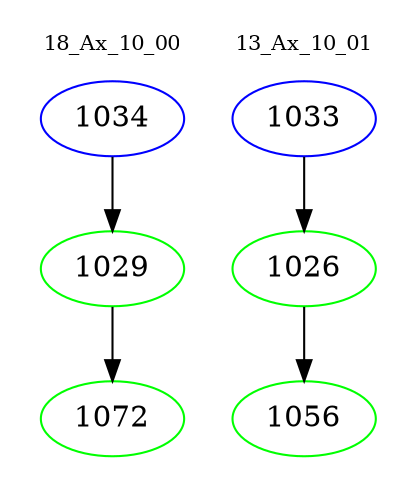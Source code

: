 digraph{
subgraph cluster_0 {
color = white
label = "18_Ax_10_00";
fontsize=10;
T0_1034 [label="1034", color="blue"]
T0_1034 -> T0_1029 [color="black"]
T0_1029 [label="1029", color="green"]
T0_1029 -> T0_1072 [color="black"]
T0_1072 [label="1072", color="green"]
}
subgraph cluster_1 {
color = white
label = "13_Ax_10_01";
fontsize=10;
T1_1033 [label="1033", color="blue"]
T1_1033 -> T1_1026 [color="black"]
T1_1026 [label="1026", color="green"]
T1_1026 -> T1_1056 [color="black"]
T1_1056 [label="1056", color="green"]
}
}

